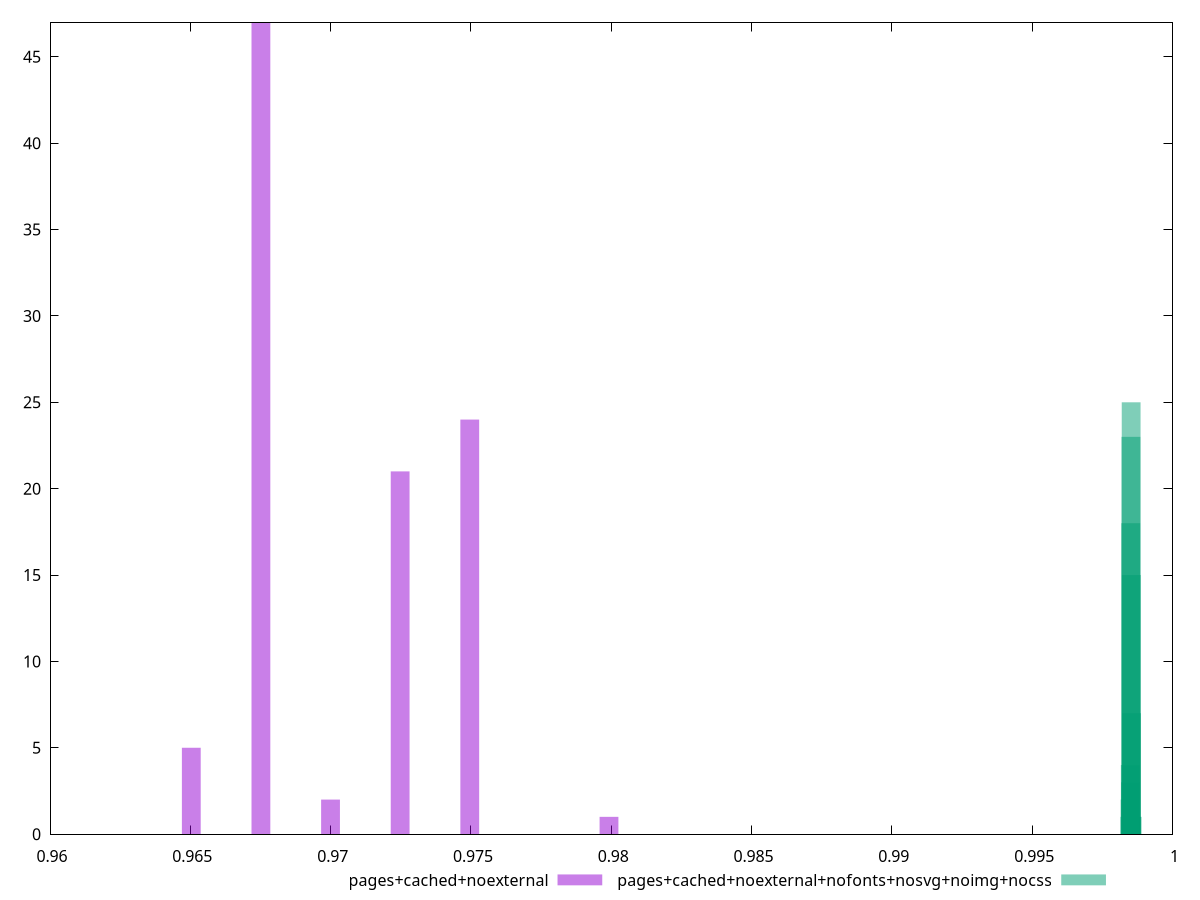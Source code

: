 $_pagesCachedNoexternal <<EOF
0.9675156744277607 47
0.9724772932709799 21
0.9699964838493703 2
0.9749581026925895 24
0.965034865006151 5
0.9799197215358089 1
EOF
$_pagesCachedNoexternalNofontsNosvgNoimgNocss <<EOF
0.9985263553416781 25
0.998518734399291 23
0.9985339762840654 15
0.9985111134569037 18
0.9985415972264525 7
0.998556839111227 1
0.9984958715721293 4
0.9985034925145165 3
0.9984882506297421 2
0.9985492181688398 1
0.9984806296873548 1
EOF
set key outside below
set terminal pngcairo
set output "report_00005_2020-11-02T22-26-11.212Z/speed-index/speed-index_pages+cached+noexternal_pages+cached+noexternal+nofonts+nosvg+noimg+nocss+hist.png"
set boxwidth 0.0006704394821015192
set style fill transparent solid 0.5 noborder
set yrange [0:47]
plot $_pagesCachedNoexternal title "pages+cached+noexternal" with boxes ,$_pagesCachedNoexternalNofontsNosvgNoimgNocss title "pages+cached+noexternal+nofonts+nosvg+noimg+nocss" with boxes ,